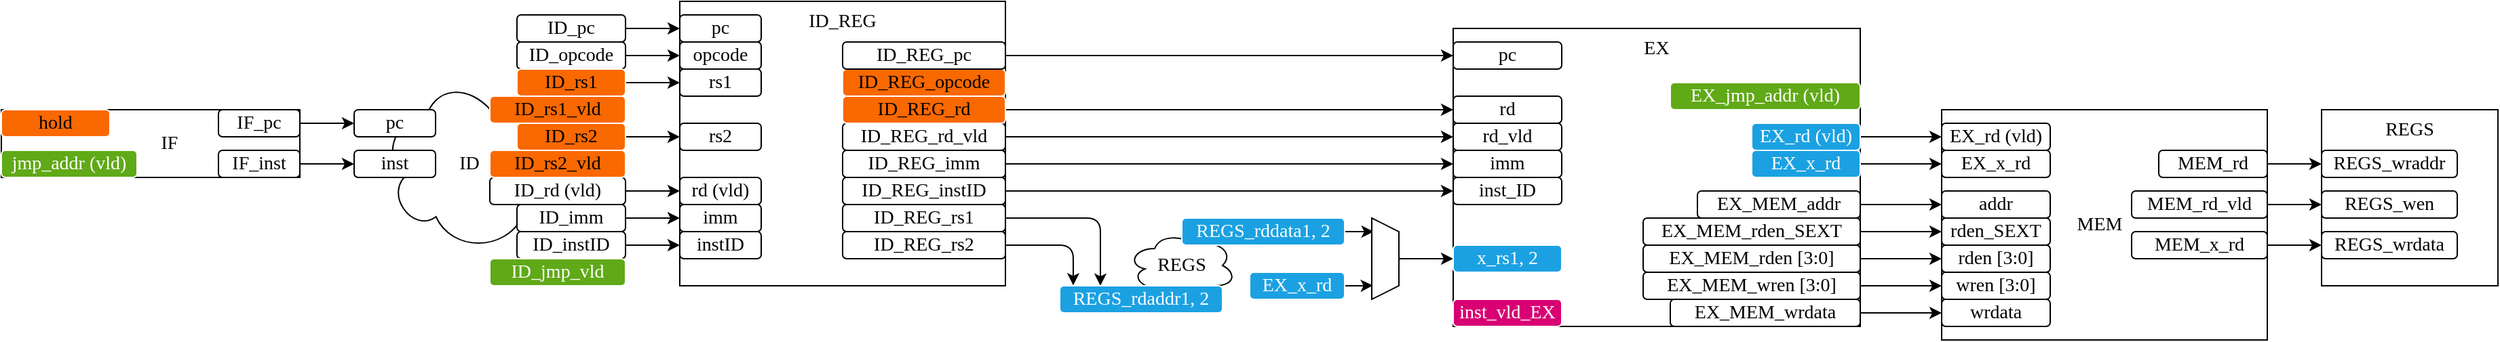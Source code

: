 <mxfile>
    <diagram id="YQ9wzQnn78EDyqOodPP7" name="第 1 页">
        <mxGraphModel dx="266" dy="163" grid="1" gridSize="10" guides="1" tooltips="1" connect="1" arrows="1" fold="1" page="1" pageScale="1" pageWidth="1920" pageHeight="1200" math="0" shadow="0">
            <root>
                <mxCell id="0"/>
                <mxCell id="1" parent="0"/>
                <mxCell id="110" value="MEM&amp;nbsp;&amp;nbsp;" style="rounded=0;whiteSpace=wrap;html=1;fontFamily=Comic Sans MS;fontSize=14;verticalAlign=middle;" vertex="1" parent="1">
                    <mxGeometry x="1470" y="200" width="240" height="170" as="geometry"/>
                </mxCell>
                <mxCell id="91" value="EX" style="rounded=0;whiteSpace=wrap;html=1;fontFamily=Comic Sans MS;fontSize=14;verticalAlign=top;" parent="1" vertex="1">
                    <mxGeometry x="1110" y="140" width="300" height="220" as="geometry"/>
                </mxCell>
                <mxCell id="38" value="ID_REG" style="rounded=0;whiteSpace=wrap;html=1;fontFamily=Comic Sans MS;fontSize=14;verticalAlign=top;" parent="1" vertex="1">
                    <mxGeometry x="540" y="120" width="240" height="210" as="geometry"/>
                </mxCell>
                <mxCell id="15" value="ID" style="ellipse;shape=cloud;whiteSpace=wrap;html=1;rounded=1;fontFamily=Comic Sans MS;fontSize=14;" parent="1" vertex="1">
                    <mxGeometry x="320" y="175" width="130" height="130" as="geometry"/>
                </mxCell>
                <mxCell id="5" value="&amp;nbsp; &amp;nbsp; &amp;nbsp; &amp;nbsp; IF" style="rounded=0;whiteSpace=wrap;html=1;fontFamily=Comic Sans MS;fontSize=14;" parent="1" vertex="1">
                    <mxGeometry x="40" y="200" width="220" height="50" as="geometry"/>
                </mxCell>
                <mxCell id="T3DYV_Oe9rwaa2zpeREG-1" value="hold" style="rounded=1;whiteSpace=wrap;html=1;labelBorderColor=none;fontSize=14;fontFamily=Comic Sans MS;fillColor=#fa6800;fontColor=#000000;strokeColor=#FFFFFF;" parent="1" vertex="1">
                    <mxGeometry x="40" y="200" width="80" height="20" as="geometry"/>
                </mxCell>
                <mxCell id="2" value="jmp_addr (vld)" style="rounded=1;whiteSpace=wrap;html=1;labelBorderColor=none;fontSize=14;fontFamily=Comic Sans MS;fillColor=#60a917;fontColor=#ffffff;strokeColor=#FFFFFF;" parent="1" vertex="1">
                    <mxGeometry x="40" y="230" width="100" height="20" as="geometry"/>
                </mxCell>
                <mxCell id="18" style="edgeStyle=orthogonalEdgeStyle;html=1;exitX=1;exitY=0.5;exitDx=0;exitDy=0;entryX=0;entryY=0.5;entryDx=0;entryDy=0;fontFamily=Comic Sans MS;fontSize=14;" parent="1" source="3" target="16" edge="1">
                    <mxGeometry relative="1" as="geometry"/>
                </mxCell>
                <mxCell id="3" value="IF_pc" style="rounded=1;whiteSpace=wrap;html=1;labelBorderColor=none;fontSize=14;fontFamily=Comic Sans MS;" parent="1" vertex="1">
                    <mxGeometry x="200" y="200" width="60" height="20" as="geometry"/>
                </mxCell>
                <mxCell id="19" style="edgeStyle=orthogonalEdgeStyle;html=1;exitX=1;exitY=0.5;exitDx=0;exitDy=0;entryX=0;entryY=0.5;entryDx=0;entryDy=0;fontFamily=Comic Sans MS;fontSize=14;" parent="1" source="4" target="6" edge="1">
                    <mxGeometry relative="1" as="geometry"/>
                </mxCell>
                <mxCell id="4" value="IF_inst" style="rounded=1;whiteSpace=wrap;html=1;labelBorderColor=none;fontSize=14;fontFamily=Comic Sans MS;" parent="1" vertex="1">
                    <mxGeometry x="200" y="230" width="60" height="20" as="geometry"/>
                </mxCell>
                <mxCell id="6" value="inst" style="rounded=1;whiteSpace=wrap;html=1;labelBorderColor=none;fontSize=14;fontFamily=Comic Sans MS;" parent="1" vertex="1">
                    <mxGeometry x="300" y="230" width="60" height="20" as="geometry"/>
                </mxCell>
                <mxCell id="40" style="edgeStyle=orthogonalEdgeStyle;html=1;exitX=1;exitY=0.5;exitDx=0;exitDy=0;entryX=0;entryY=0.5;entryDx=0;entryDy=0;fontFamily=Comic Sans MS;fontSize=14;" parent="1" source="7" target="20" edge="1">
                    <mxGeometry relative="1" as="geometry"/>
                </mxCell>
                <mxCell id="7" value="ID_opcode" style="rounded=1;whiteSpace=wrap;html=1;labelBorderColor=none;fontSize=14;fontFamily=Comic Sans MS;" parent="1" vertex="1">
                    <mxGeometry x="420" y="150" width="80" height="20" as="geometry"/>
                </mxCell>
                <mxCell id="41" style="edgeStyle=orthogonalEdgeStyle;html=1;exitX=1;exitY=0.5;exitDx=0;exitDy=0;entryX=0;entryY=0.5;entryDx=0;entryDy=0;fontFamily=Comic Sans MS;fontSize=14;" parent="1" source="8" target="21" edge="1">
                    <mxGeometry relative="1" as="geometry"/>
                </mxCell>
                <mxCell id="8" value="ID_rs1" style="rounded=1;whiteSpace=wrap;html=1;labelBorderColor=none;fontSize=14;fontFamily=Comic Sans MS;fillColor=#fa6800;fontColor=#000000;strokeColor=#FFFFFF;" parent="1" vertex="1">
                    <mxGeometry x="420" y="170" width="80" height="20" as="geometry"/>
                </mxCell>
                <mxCell id="42" style="edgeStyle=orthogonalEdgeStyle;html=1;exitX=1;exitY=0.5;exitDx=0;exitDy=0;entryX=0;entryY=0.5;entryDx=0;entryDy=0;fontFamily=Comic Sans MS;fontSize=14;" parent="1" source="10" target="22" edge="1">
                    <mxGeometry relative="1" as="geometry"/>
                </mxCell>
                <mxCell id="10" value="ID_rs2" style="rounded=1;whiteSpace=wrap;html=1;labelBorderColor=none;fontSize=14;fontFamily=Comic Sans MS;fillColor=#fa6800;fontColor=#000000;strokeColor=#FFFFFF;" parent="1" vertex="1">
                    <mxGeometry x="420" y="210" width="80" height="20" as="geometry"/>
                </mxCell>
                <mxCell id="43" style="edgeStyle=orthogonalEdgeStyle;html=1;exitX=1;exitY=0.5;exitDx=0;exitDy=0;entryX=0;entryY=0.5;entryDx=0;entryDy=0;fontFamily=Comic Sans MS;fontSize=14;" parent="1" source="11" target="23" edge="1">
                    <mxGeometry relative="1" as="geometry"/>
                </mxCell>
                <mxCell id="11" value="ID_rd (vld)" style="rounded=1;whiteSpace=wrap;html=1;labelBorderColor=none;fontSize=14;fontFamily=Comic Sans MS;" parent="1" vertex="1">
                    <mxGeometry x="400" y="250" width="100" height="20" as="geometry"/>
                </mxCell>
                <mxCell id="44" style="edgeStyle=orthogonalEdgeStyle;html=1;exitX=1;exitY=0.5;exitDx=0;exitDy=0;entryX=0;entryY=0.5;entryDx=0;entryDy=0;fontFamily=Comic Sans MS;fontSize=14;" parent="1" source="12" target="24" edge="1">
                    <mxGeometry relative="1" as="geometry"/>
                </mxCell>
                <mxCell id="12" value="ID_imm" style="rounded=1;whiteSpace=wrap;html=1;labelBorderColor=none;fontSize=14;fontFamily=Comic Sans MS;" parent="1" vertex="1">
                    <mxGeometry x="420" y="270" width="80" height="20" as="geometry"/>
                </mxCell>
                <mxCell id="45" style="edgeStyle=orthogonalEdgeStyle;html=1;exitX=1;exitY=0.5;exitDx=0;exitDy=0;entryX=0;entryY=0.5;entryDx=0;entryDy=0;fontFamily=Comic Sans MS;fontSize=14;" parent="1" source="13" target="25" edge="1">
                    <mxGeometry relative="1" as="geometry"/>
                </mxCell>
                <mxCell id="13" value="ID_instID" style="rounded=1;whiteSpace=wrap;html=1;labelBorderColor=none;fontSize=14;fontFamily=Comic Sans MS;" parent="1" vertex="1">
                    <mxGeometry x="420" y="290" width="80" height="20" as="geometry"/>
                </mxCell>
                <mxCell id="14" value="ID_jmp_vld" style="rounded=1;whiteSpace=wrap;html=1;labelBorderColor=none;fontSize=14;fontFamily=Comic Sans MS;fillColor=#60a917;fontColor=#ffffff;strokeColor=#FFFFFF;" parent="1" vertex="1">
                    <mxGeometry x="400" y="310" width="100" height="20" as="geometry"/>
                </mxCell>
                <mxCell id="16" value="pc" style="rounded=1;whiteSpace=wrap;html=1;labelBorderColor=none;fontSize=14;fontFamily=Comic Sans MS;" parent="1" vertex="1">
                    <mxGeometry x="300" y="200" width="60" height="20" as="geometry"/>
                </mxCell>
                <mxCell id="39" style="edgeStyle=orthogonalEdgeStyle;html=1;exitX=1;exitY=0.5;exitDx=0;exitDy=0;entryX=0;entryY=0.5;entryDx=0;entryDy=0;fontFamily=Comic Sans MS;fontSize=14;" parent="1" source="17" target="27" edge="1">
                    <mxGeometry relative="1" as="geometry"/>
                </mxCell>
                <mxCell id="17" value="ID_pc" style="rounded=1;whiteSpace=wrap;html=1;labelBorderColor=none;fontSize=14;fontFamily=Comic Sans MS;" parent="1" vertex="1">
                    <mxGeometry x="420" y="130" width="80" height="20" as="geometry"/>
                </mxCell>
                <mxCell id="20" value="opcode" style="rounded=1;whiteSpace=wrap;html=1;labelBorderColor=none;fontSize=14;fontFamily=Comic Sans MS;" parent="1" vertex="1">
                    <mxGeometry x="540" y="150" width="60" height="20" as="geometry"/>
                </mxCell>
                <mxCell id="21" value="rs1" style="rounded=1;whiteSpace=wrap;html=1;labelBorderColor=none;fontSize=14;fontFamily=Comic Sans MS;" parent="1" vertex="1">
                    <mxGeometry x="540" y="170" width="60" height="20" as="geometry"/>
                </mxCell>
                <mxCell id="22" value="rs2" style="rounded=1;whiteSpace=wrap;html=1;labelBorderColor=none;fontSize=14;fontFamily=Comic Sans MS;" parent="1" vertex="1">
                    <mxGeometry x="540" y="210" width="60" height="20" as="geometry"/>
                </mxCell>
                <mxCell id="23" value="rd (vld)" style="rounded=1;whiteSpace=wrap;html=1;labelBorderColor=none;fontSize=14;fontFamily=Comic Sans MS;" parent="1" vertex="1">
                    <mxGeometry x="540" y="250" width="60" height="20" as="geometry"/>
                </mxCell>
                <mxCell id="24" value="imm" style="rounded=1;whiteSpace=wrap;html=1;labelBorderColor=none;fontSize=14;fontFamily=Comic Sans MS;" parent="1" vertex="1">
                    <mxGeometry x="540" y="270" width="60" height="20" as="geometry"/>
                </mxCell>
                <mxCell id="25" value="instID" style="rounded=1;whiteSpace=wrap;html=1;labelBorderColor=none;fontSize=14;fontFamily=Comic Sans MS;" parent="1" vertex="1">
                    <mxGeometry x="540" y="290" width="60" height="20" as="geometry"/>
                </mxCell>
                <mxCell id="27" value="pc" style="rounded=1;whiteSpace=wrap;html=1;labelBorderColor=none;fontSize=14;fontFamily=Comic Sans MS;" parent="1" vertex="1">
                    <mxGeometry x="540" y="130" width="60" height="20" as="geometry"/>
                </mxCell>
                <mxCell id="28" value="ID_REG_opcode" style="rounded=1;whiteSpace=wrap;html=1;labelBorderColor=none;fontSize=14;fontFamily=Comic Sans MS;fillColor=#fa6800;fontColor=#000000;strokeColor=#FFFFFF;" parent="1" vertex="1">
                    <mxGeometry x="660" y="170" width="120" height="20" as="geometry"/>
                </mxCell>
                <mxCell id="59" style="edgeStyle=orthogonalEdgeStyle;rounded=1;html=1;exitX=1;exitY=0.5;exitDx=0;exitDy=0;entryX=0.25;entryY=0;entryDx=0;entryDy=0;fontFamily=Comic Sans MS;fontSize=14;" parent="1" source="29" target="48" edge="1">
                    <mxGeometry relative="1" as="geometry">
                        <Array as="points">
                            <mxPoint x="850" y="280"/>
                        </Array>
                    </mxGeometry>
                </mxCell>
                <mxCell id="29" value="ID_REG_rs1" style="rounded=1;whiteSpace=wrap;html=1;labelBorderColor=none;fontSize=14;fontFamily=Comic Sans MS;" parent="1" vertex="1">
                    <mxGeometry x="660" y="270" width="120" height="20" as="geometry"/>
                </mxCell>
                <mxCell id="60" style="edgeStyle=orthogonalEdgeStyle;rounded=1;html=1;exitX=1;exitY=0.5;exitDx=0;exitDy=0;entryX=0.083;entryY=-0.016;entryDx=0;entryDy=0;fontFamily=Comic Sans MS;fontSize=14;entryPerimeter=0;" parent="1" source="30" target="48" edge="1">
                    <mxGeometry relative="1" as="geometry">
                        <Array as="points">
                            <mxPoint x="830" y="300"/>
                        </Array>
                        <mxPoint x="860" y="360" as="targetPoint"/>
                    </mxGeometry>
                </mxCell>
                <mxCell id="30" value="ID_REG_rs2" style="rounded=1;whiteSpace=wrap;html=1;labelBorderColor=none;fontSize=14;fontFamily=Comic Sans MS;" parent="1" vertex="1">
                    <mxGeometry x="660" y="290" width="120" height="20" as="geometry"/>
                </mxCell>
                <mxCell id="82" style="edgeStyle=orthogonalEdgeStyle;rounded=1;html=1;exitX=1;exitY=0.5;exitDx=0;exitDy=0;entryX=0;entryY=0.5;entryDx=0;entryDy=0;fontFamily=Comic Sans MS;fontSize=14;" parent="1" source="31" target="81" edge="1">
                    <mxGeometry relative="1" as="geometry"/>
                </mxCell>
                <mxCell id="31" value="ID_REG_rd_vld" style="rounded=1;whiteSpace=wrap;html=1;labelBorderColor=none;fontSize=14;fontFamily=Comic Sans MS;" parent="1" vertex="1">
                    <mxGeometry x="660" y="210" width="120" height="20" as="geometry"/>
                </mxCell>
                <mxCell id="77" style="edgeStyle=orthogonalEdgeStyle;rounded=1;html=1;exitX=1;exitY=0.5;exitDx=0;exitDy=0;entryX=0;entryY=0.5;entryDx=0;entryDy=0;fontFamily=Comic Sans MS;fontSize=14;" parent="1" source="32" target="74" edge="1">
                    <mxGeometry relative="1" as="geometry"/>
                </mxCell>
                <mxCell id="32" value="ID_REG_imm" style="rounded=1;whiteSpace=wrap;html=1;labelBorderColor=none;fontSize=14;fontFamily=Comic Sans MS;" parent="1" vertex="1">
                    <mxGeometry x="660" y="230" width="120" height="20" as="geometry"/>
                </mxCell>
                <mxCell id="73" style="edgeStyle=orthogonalEdgeStyle;rounded=1;html=1;exitX=1;exitY=0.5;exitDx=0;exitDy=0;entryX=0;entryY=0.5;entryDx=0;entryDy=0;fontFamily=Comic Sans MS;fontSize=14;" parent="1" source="33" target="72" edge="1">
                    <mxGeometry relative="1" as="geometry"/>
                </mxCell>
                <mxCell id="33" value="ID_REG_instID" style="rounded=1;whiteSpace=wrap;html=1;labelBorderColor=none;fontSize=14;fontFamily=Comic Sans MS;" parent="1" vertex="1">
                    <mxGeometry x="660" y="250" width="120" height="20" as="geometry"/>
                </mxCell>
                <mxCell id="79" style="edgeStyle=orthogonalEdgeStyle;rounded=1;html=1;exitX=1;exitY=0.5;exitDx=0;exitDy=0;fontFamily=Comic Sans MS;fontSize=14;entryX=0;entryY=0.5;entryDx=0;entryDy=0;" parent="1" source="35" target="78" edge="1">
                    <mxGeometry relative="1" as="geometry">
                        <mxPoint x="1000" y="180" as="targetPoint"/>
                    </mxGeometry>
                </mxCell>
                <mxCell id="35" value="ID_REG_pc" style="rounded=1;whiteSpace=wrap;html=1;labelBorderColor=none;fontSize=14;fontFamily=Comic Sans MS;" parent="1" vertex="1">
                    <mxGeometry x="660" y="150" width="120" height="20" as="geometry"/>
                </mxCell>
                <mxCell id="46" value="REGS" style="ellipse;shape=cloud;whiteSpace=wrap;html=1;rounded=1;fontFamily=Comic Sans MS;fontSize=14;" parent="1" vertex="1">
                    <mxGeometry x="870" y="290" width="80" height="50" as="geometry"/>
                </mxCell>
                <mxCell id="48" value="REGS_rdaddr1, 2" style="rounded=1;whiteSpace=wrap;html=1;labelBorderColor=none;fontSize=14;fontFamily=Comic Sans MS;fillColor=#1ba1e2;fontColor=#ffffff;strokeColor=#FFFFFF;" parent="1" vertex="1">
                    <mxGeometry x="820" y="330" width="120" height="20" as="geometry"/>
                </mxCell>
                <mxCell id="69" style="edgeStyle=orthogonalEdgeStyle;rounded=1;html=1;exitX=1;exitY=0.5;exitDx=0;exitDy=0;entryX=0.167;entryY=0.931;entryDx=0;entryDy=0;entryPerimeter=0;fontFamily=Comic Sans MS;fontSize=14;" parent="1" source="49" target="62" edge="1">
                    <mxGeometry relative="1" as="geometry"/>
                </mxCell>
                <mxCell id="49" value="REGS_rddata1, 2" style="rounded=1;whiteSpace=wrap;html=1;labelBorderColor=none;fontSize=14;fontFamily=Comic Sans MS;fillColor=#1ba1e2;fontColor=#ffffff;strokeColor=#FFFFFF;" parent="1" vertex="1">
                    <mxGeometry x="910" y="280" width="120" height="20" as="geometry"/>
                </mxCell>
                <mxCell id="76" style="edgeStyle=orthogonalEdgeStyle;rounded=1;html=1;exitX=0.5;exitY=0;exitDx=0;exitDy=0;entryX=0;entryY=0.5;entryDx=0;entryDy=0;fontFamily=Comic Sans MS;fontSize=14;" parent="1" source="62" target="75" edge="1">
                    <mxGeometry relative="1" as="geometry">
                        <mxPoint x="1080" y="310" as="sourcePoint"/>
                    </mxGeometry>
                </mxCell>
                <mxCell id="62" value="" style="shape=trapezoid;perimeter=trapezoidPerimeter;whiteSpace=wrap;html=1;fixedSize=1;rounded=0;fontFamily=Comic Sans MS;fontSize=14;direction=south;size=10;" parent="1" vertex="1">
                    <mxGeometry x="1050" y="280" width="20" height="60" as="geometry"/>
                </mxCell>
                <mxCell id="70" style="edgeStyle=orthogonalEdgeStyle;rounded=1;html=1;exitX=1;exitY=0.5;exitDx=0;exitDy=0;entryX=0.829;entryY=0.958;entryDx=0;entryDy=0;entryPerimeter=0;fontFamily=Comic Sans MS;fontSize=14;" parent="1" source="66" target="62" edge="1">
                    <mxGeometry relative="1" as="geometry"/>
                </mxCell>
                <mxCell id="66" value="EX_x_rd" style="rounded=1;whiteSpace=wrap;html=1;labelBorderColor=none;fontSize=14;fontFamily=Comic Sans MS;fillColor=#1ba1e2;fontColor=#ffffff;strokeColor=#FFFFFF;" parent="1" vertex="1">
                    <mxGeometry x="960" y="320" width="70" height="20" as="geometry"/>
                </mxCell>
                <mxCell id="72" value="inst_ID" style="rounded=1;whiteSpace=wrap;html=1;labelBorderColor=none;fontSize=14;fontFamily=Comic Sans MS;" parent="1" vertex="1">
                    <mxGeometry x="1110" y="250" width="80" height="20" as="geometry"/>
                </mxCell>
                <mxCell id="74" value="imm" style="rounded=1;whiteSpace=wrap;html=1;labelBorderColor=none;fontSize=14;fontFamily=Comic Sans MS;" parent="1" vertex="1">
                    <mxGeometry x="1110" y="230" width="80" height="20" as="geometry"/>
                </mxCell>
                <mxCell id="75" value="x_rs1, 2" style="rounded=1;whiteSpace=wrap;html=1;labelBorderColor=none;fontSize=14;fontFamily=Comic Sans MS;fillColor=#1ba1e2;fontColor=#ffffff;strokeColor=#FFFFFF;" parent="1" vertex="1">
                    <mxGeometry x="1110" y="300" width="80" height="20" as="geometry"/>
                </mxCell>
                <mxCell id="78" value="pc" style="rounded=1;whiteSpace=wrap;html=1;labelBorderColor=none;fontSize=14;fontFamily=Comic Sans MS;" parent="1" vertex="1">
                    <mxGeometry x="1110" y="150" width="80" height="20" as="geometry"/>
                </mxCell>
                <mxCell id="80" value="inst_vld_EX" style="rounded=1;whiteSpace=wrap;html=1;labelBorderColor=none;fontSize=14;fontFamily=Comic Sans MS;fillColor=#d80073;fontColor=#ffffff;strokeColor=#FFFFFF;" parent="1" vertex="1">
                    <mxGeometry x="1110" y="340" width="80" height="20" as="geometry"/>
                </mxCell>
                <mxCell id="81" value="rd_vld" style="rounded=1;whiteSpace=wrap;html=1;labelBorderColor=none;fontSize=14;fontFamily=Comic Sans MS;" parent="1" vertex="1">
                    <mxGeometry x="1110" y="210" width="80" height="20" as="geometry"/>
                </mxCell>
                <mxCell id="83" value="EX_jmp_addr (vld)" style="rounded=1;whiteSpace=wrap;html=1;labelBorderColor=none;fontSize=14;fontFamily=Comic Sans MS;fillColor=#60a917;fontColor=#ffffff;strokeColor=#FFFFFF;" parent="1" vertex="1">
                    <mxGeometry x="1270" y="180" width="140" height="20" as="geometry"/>
                </mxCell>
                <mxCell id="111" style="edgeStyle=none;html=1;exitX=1;exitY=0.5;exitDx=0;exitDy=0;entryX=0;entryY=0.5;entryDx=0;entryDy=0;" edge="1" parent="1" source="84" target="100">
                    <mxGeometry relative="1" as="geometry"/>
                </mxCell>
                <mxCell id="84" value="EX_rd (vld)" style="rounded=1;whiteSpace=wrap;html=1;labelBorderColor=none;fontSize=14;fontFamily=Comic Sans MS;fillColor=#1ba1e2;fontColor=#ffffff;strokeColor=#FFFFFF;" parent="1" vertex="1">
                    <mxGeometry x="1330" y="210" width="80" height="20" as="geometry"/>
                </mxCell>
                <mxCell id="112" style="edgeStyle=none;html=1;exitX=1;exitY=0.5;exitDx=0;exitDy=0;entryX=0;entryY=0.5;entryDx=0;entryDy=0;" edge="1" parent="1" source="85" target="101">
                    <mxGeometry relative="1" as="geometry"/>
                </mxCell>
                <mxCell id="85" value="EX_x_rd" style="rounded=1;whiteSpace=wrap;html=1;labelBorderColor=none;fontSize=14;fontFamily=Comic Sans MS;fillColor=#1ba1e2;fontColor=#ffffff;strokeColor=#FFFFFF;" parent="1" vertex="1">
                    <mxGeometry x="1330" y="230" width="80" height="20" as="geometry"/>
                </mxCell>
                <mxCell id="113" style="edgeStyle=none;html=1;exitX=1;exitY=0.5;exitDx=0;exitDy=0;entryX=0;entryY=0.5;entryDx=0;entryDy=0;" edge="1" parent="1" source="86" target="102">
                    <mxGeometry relative="1" as="geometry"/>
                </mxCell>
                <mxCell id="86" value="EX_MEM_addr" style="rounded=1;whiteSpace=wrap;html=1;labelBorderColor=none;fontSize=14;fontFamily=Comic Sans MS;" parent="1" vertex="1">
                    <mxGeometry x="1290" y="260" width="120" height="20" as="geometry"/>
                </mxCell>
                <mxCell id="115" style="edgeStyle=none;html=1;exitX=1;exitY=0.5;exitDx=0;exitDy=0;entryX=0;entryY=0.5;entryDx=0;entryDy=0;" edge="1" parent="1" source="87" target="104">
                    <mxGeometry relative="1" as="geometry"/>
                </mxCell>
                <mxCell id="87" value="EX_MEM_rden [3:0]" style="rounded=1;whiteSpace=wrap;html=1;labelBorderColor=none;fontSize=14;fontFamily=Comic Sans MS;" parent="1" vertex="1">
                    <mxGeometry x="1250" y="300" width="160" height="20" as="geometry"/>
                </mxCell>
                <mxCell id="116" style="edgeStyle=none;html=1;exitX=1;exitY=0.5;exitDx=0;exitDy=0;entryX=0;entryY=0.5;entryDx=0;entryDy=0;" edge="1" parent="1" source="88" target="105">
                    <mxGeometry relative="1" as="geometry"/>
                </mxCell>
                <mxCell id="88" value="EX_MEM_wren [3:0]" style="rounded=1;whiteSpace=wrap;html=1;labelBorderColor=none;fontSize=14;fontFamily=Comic Sans MS;" parent="1" vertex="1">
                    <mxGeometry x="1250" y="320" width="160" height="20" as="geometry"/>
                </mxCell>
                <mxCell id="117" style="edgeStyle=none;html=1;exitX=1;exitY=0.5;exitDx=0;exitDy=0;entryX=0;entryY=0.5;entryDx=0;entryDy=0;" edge="1" parent="1" source="89" target="106">
                    <mxGeometry relative="1" as="geometry"/>
                </mxCell>
                <mxCell id="89" value="EX_MEM_wrdata" style="rounded=1;whiteSpace=wrap;html=1;labelBorderColor=none;fontSize=14;fontFamily=Comic Sans MS;" parent="1" vertex="1">
                    <mxGeometry x="1270" y="340" width="140" height="20" as="geometry"/>
                </mxCell>
                <mxCell id="114" style="edgeStyle=none;html=1;exitX=1;exitY=0.5;exitDx=0;exitDy=0;entryX=0;entryY=0.5;entryDx=0;entryDy=0;" edge="1" parent="1" source="90" target="103">
                    <mxGeometry relative="1" as="geometry"/>
                </mxCell>
                <mxCell id="90" value="EX_MEM_rden_SEXT" style="rounded=1;whiteSpace=wrap;html=1;labelBorderColor=none;fontSize=14;fontFamily=Comic Sans MS;" parent="1" vertex="1">
                    <mxGeometry x="1250" y="280" width="160" height="20" as="geometry"/>
                </mxCell>
                <mxCell id="94" value="rd" style="rounded=1;whiteSpace=wrap;html=1;labelBorderColor=none;fontSize=14;fontFamily=Comic Sans MS;" parent="1" vertex="1">
                    <mxGeometry x="1110" y="190" width="80" height="20" as="geometry"/>
                </mxCell>
                <mxCell id="96" style="edgeStyle=none;html=1;exitX=1;exitY=0.5;exitDx=0;exitDy=0;entryX=0;entryY=0.5;entryDx=0;entryDy=0;" parent="1" source="95" target="94" edge="1">
                    <mxGeometry relative="1" as="geometry"/>
                </mxCell>
                <mxCell id="95" value="ID_REG_rd" style="rounded=1;whiteSpace=wrap;html=1;labelBorderColor=none;fontSize=14;fontFamily=Comic Sans MS;fillColor=#fa6800;fontColor=#000000;strokeColor=#FFFFFF;" parent="1" vertex="1">
                    <mxGeometry x="660" y="190" width="120" height="20" as="geometry"/>
                </mxCell>
                <mxCell id="97" value="ID_rs1_vld" style="rounded=1;whiteSpace=wrap;html=1;labelBorderColor=none;fontSize=14;fontFamily=Comic Sans MS;fillColor=#fa6800;fontColor=#000000;strokeColor=#FFFFFF;" vertex="1" parent="1">
                    <mxGeometry x="400" y="190" width="100" height="20" as="geometry"/>
                </mxCell>
                <mxCell id="98" value="ID_rs2_vld" style="rounded=1;whiteSpace=wrap;html=1;labelBorderColor=none;fontSize=14;fontFamily=Comic Sans MS;fillColor=#fa6800;fontColor=#000000;strokeColor=#FFFFFF;" vertex="1" parent="1">
                    <mxGeometry x="400" y="230" width="100" height="20" as="geometry"/>
                </mxCell>
                <mxCell id="100" value="EX_rd (vld)" style="rounded=1;whiteSpace=wrap;html=1;labelBorderColor=none;fontSize=14;fontFamily=Comic Sans MS;" vertex="1" parent="1">
                    <mxGeometry x="1470" y="210" width="80" height="20" as="geometry"/>
                </mxCell>
                <mxCell id="101" value="EX_x_rd" style="rounded=1;whiteSpace=wrap;html=1;labelBorderColor=none;fontSize=14;fontFamily=Comic Sans MS;" vertex="1" parent="1">
                    <mxGeometry x="1470" y="230" width="80" height="20" as="geometry"/>
                </mxCell>
                <mxCell id="102" value="addr" style="rounded=1;whiteSpace=wrap;html=1;labelBorderColor=none;fontSize=14;fontFamily=Comic Sans MS;" vertex="1" parent="1">
                    <mxGeometry x="1470" y="260" width="80" height="20" as="geometry"/>
                </mxCell>
                <mxCell id="103" value="rden_SEXT" style="rounded=1;whiteSpace=wrap;html=1;labelBorderColor=none;fontSize=14;fontFamily=Comic Sans MS;" vertex="1" parent="1">
                    <mxGeometry x="1470" y="280" width="80" height="20" as="geometry"/>
                </mxCell>
                <mxCell id="104" value="rden [3:0]" style="rounded=1;whiteSpace=wrap;html=1;labelBorderColor=none;fontSize=14;fontFamily=Comic Sans MS;" vertex="1" parent="1">
                    <mxGeometry x="1470" y="300" width="80" height="20" as="geometry"/>
                </mxCell>
                <mxCell id="105" value="wren [3:0]" style="rounded=1;whiteSpace=wrap;html=1;labelBorderColor=none;fontSize=14;fontFamily=Comic Sans MS;" vertex="1" parent="1">
                    <mxGeometry x="1470" y="320" width="80" height="20" as="geometry"/>
                </mxCell>
                <mxCell id="106" value="wrdata" style="rounded=1;whiteSpace=wrap;html=1;labelBorderColor=none;fontSize=14;fontFamily=Comic Sans MS;" vertex="1" parent="1">
                    <mxGeometry x="1470" y="340" width="80" height="20" as="geometry"/>
                </mxCell>
                <mxCell id="122" style="edgeStyle=none;html=1;exitX=1;exitY=0.5;exitDx=0;exitDy=0;entryX=0;entryY=0.5;entryDx=0;entryDy=0;" edge="1" parent="1" source="107" target="119">
                    <mxGeometry relative="1" as="geometry"/>
                </mxCell>
                <mxCell id="107" value="MEM_rd" style="rounded=1;whiteSpace=wrap;html=1;labelBorderColor=none;fontSize=14;fontFamily=Comic Sans MS;" vertex="1" parent="1">
                    <mxGeometry x="1630" y="230" width="80" height="20" as="geometry"/>
                </mxCell>
                <mxCell id="121" style="edgeStyle=none;html=1;exitX=1;exitY=0.5;exitDx=0;exitDy=0;entryX=0;entryY=0.5;entryDx=0;entryDy=0;" edge="1" parent="1" source="108" target="120">
                    <mxGeometry relative="1" as="geometry"/>
                </mxCell>
                <mxCell id="108" value="MEM_rd_vld" style="rounded=1;whiteSpace=wrap;html=1;labelBorderColor=none;fontSize=14;fontFamily=Comic Sans MS;" vertex="1" parent="1">
                    <mxGeometry x="1610" y="260" width="100" height="20" as="geometry"/>
                </mxCell>
                <mxCell id="124" style="edgeStyle=none;html=1;exitX=1;exitY=0.5;exitDx=0;exitDy=0;entryX=0;entryY=0.5;entryDx=0;entryDy=0;" edge="1" parent="1" source="109" target="123">
                    <mxGeometry relative="1" as="geometry"/>
                </mxCell>
                <mxCell id="109" value="MEM_x_rd" style="rounded=1;whiteSpace=wrap;html=1;labelBorderColor=none;fontSize=14;fontFamily=Comic Sans MS;" vertex="1" parent="1">
                    <mxGeometry x="1610" y="290" width="100" height="20" as="geometry"/>
                </mxCell>
                <mxCell id="118" value="REGS" style="rounded=0;whiteSpace=wrap;html=1;fontFamily=Comic Sans MS;fontSize=14;verticalAlign=top;" vertex="1" parent="1">
                    <mxGeometry x="1750" y="200" width="130" height="130" as="geometry"/>
                </mxCell>
                <mxCell id="119" value="REGS_wraddr" style="rounded=1;whiteSpace=wrap;html=1;labelBorderColor=none;fontSize=14;fontFamily=Comic Sans MS;verticalAlign=middle;" vertex="1" parent="1">
                    <mxGeometry x="1750" y="230" width="100" height="20" as="geometry"/>
                </mxCell>
                <mxCell id="120" value="REGS_wen" style="rounded=1;whiteSpace=wrap;html=1;labelBorderColor=none;fontSize=14;fontFamily=Comic Sans MS;verticalAlign=middle;" vertex="1" parent="1">
                    <mxGeometry x="1750" y="260" width="100" height="20" as="geometry"/>
                </mxCell>
                <mxCell id="123" value="REGS_wrdata" style="rounded=1;whiteSpace=wrap;html=1;labelBorderColor=none;fontSize=14;fontFamily=Comic Sans MS;verticalAlign=middle;" vertex="1" parent="1">
                    <mxGeometry x="1750" y="290" width="100" height="20" as="geometry"/>
                </mxCell>
            </root>
        </mxGraphModel>
    </diagram>
</mxfile>
